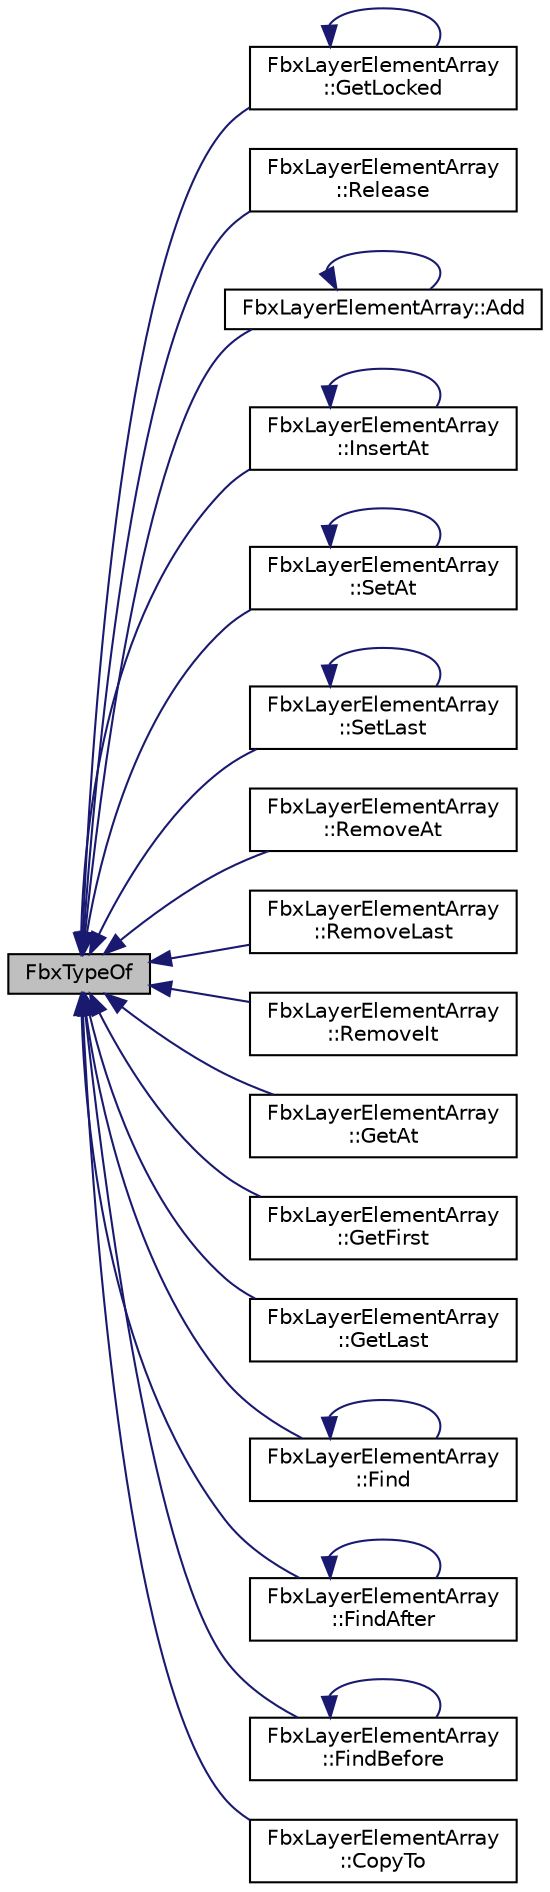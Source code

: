 digraph "FbxTypeOf"
{
  edge [fontname="Helvetica",fontsize="10",labelfontname="Helvetica",labelfontsize="10"];
  node [fontname="Helvetica",fontsize="10",shape=record];
  rankdir="LR";
  Node13 [label="FbxTypeOf",height=0.2,width=0.4,color="black", fillcolor="grey75", style="filled", fontcolor="black"];
  Node13 -> Node14 [dir="back",color="midnightblue",fontsize="10",style="solid",fontname="Helvetica"];
  Node14 [label="FbxLayerElementArray\l::GetLocked",height=0.2,width=0.4,color="black", fillcolor="white", style="filled",URL="$class_fbx_layer_element_array.html#a30fa9915279366bc14c76fd656b42d61"];
  Node14 -> Node14 [dir="back",color="midnightblue",fontsize="10",style="solid",fontname="Helvetica"];
  Node13 -> Node15 [dir="back",color="midnightblue",fontsize="10",style="solid",fontname="Helvetica"];
  Node15 [label="FbxLayerElementArray\l::Release",height=0.2,width=0.4,color="black", fillcolor="white", style="filled",URL="$class_fbx_layer_element_array.html#a1d83bb3361cec99c394596a6bee95bb2"];
  Node13 -> Node16 [dir="back",color="midnightblue",fontsize="10",style="solid",fontname="Helvetica"];
  Node16 [label="FbxLayerElementArray::Add",height=0.2,width=0.4,color="black", fillcolor="white", style="filled",URL="$class_fbx_layer_element_array.html#aa7749da74c326ba0961f0a29a7ef2258"];
  Node16 -> Node16 [dir="back",color="midnightblue",fontsize="10",style="solid",fontname="Helvetica"];
  Node13 -> Node17 [dir="back",color="midnightblue",fontsize="10",style="solid",fontname="Helvetica"];
  Node17 [label="FbxLayerElementArray\l::InsertAt",height=0.2,width=0.4,color="black", fillcolor="white", style="filled",URL="$class_fbx_layer_element_array.html#accb9ce84c47d2a2f1a8c5e9967ef1f23"];
  Node17 -> Node17 [dir="back",color="midnightblue",fontsize="10",style="solid",fontname="Helvetica"];
  Node13 -> Node18 [dir="back",color="midnightblue",fontsize="10",style="solid",fontname="Helvetica"];
  Node18 [label="FbxLayerElementArray\l::SetAt",height=0.2,width=0.4,color="black", fillcolor="white", style="filled",URL="$class_fbx_layer_element_array.html#a9fae68bbccd7e41b8047c62d18fa8cce"];
  Node18 -> Node18 [dir="back",color="midnightblue",fontsize="10",style="solid",fontname="Helvetica"];
  Node13 -> Node19 [dir="back",color="midnightblue",fontsize="10",style="solid",fontname="Helvetica"];
  Node19 [label="FbxLayerElementArray\l::SetLast",height=0.2,width=0.4,color="black", fillcolor="white", style="filled",URL="$class_fbx_layer_element_array.html#aebc103a4f95690e6aef3961b6198df3d"];
  Node19 -> Node19 [dir="back",color="midnightblue",fontsize="10",style="solid",fontname="Helvetica"];
  Node13 -> Node20 [dir="back",color="midnightblue",fontsize="10",style="solid",fontname="Helvetica"];
  Node20 [label="FbxLayerElementArray\l::RemoveAt",height=0.2,width=0.4,color="black", fillcolor="white", style="filled",URL="$class_fbx_layer_element_array.html#a52b3592f2af5c98cf5eaa7e78b6a9c9b"];
  Node13 -> Node21 [dir="back",color="midnightblue",fontsize="10",style="solid",fontname="Helvetica"];
  Node21 [label="FbxLayerElementArray\l::RemoveLast",height=0.2,width=0.4,color="black", fillcolor="white", style="filled",URL="$class_fbx_layer_element_array.html#a33eabc8ad1f5a95f5238a81293728717"];
  Node13 -> Node22 [dir="back",color="midnightblue",fontsize="10",style="solid",fontname="Helvetica"];
  Node22 [label="FbxLayerElementArray\l::RemoveIt",height=0.2,width=0.4,color="black", fillcolor="white", style="filled",URL="$class_fbx_layer_element_array.html#aca2bacda1beff3b7da61ed290a53cb19"];
  Node13 -> Node23 [dir="back",color="midnightblue",fontsize="10",style="solid",fontname="Helvetica"];
  Node23 [label="FbxLayerElementArray\l::GetAt",height=0.2,width=0.4,color="black", fillcolor="white", style="filled",URL="$class_fbx_layer_element_array.html#abd796ea09c20089318a818cb73d2df05"];
  Node13 -> Node24 [dir="back",color="midnightblue",fontsize="10",style="solid",fontname="Helvetica"];
  Node24 [label="FbxLayerElementArray\l::GetFirst",height=0.2,width=0.4,color="black", fillcolor="white", style="filled",URL="$class_fbx_layer_element_array.html#ae6f77a98d976ed7afbb8c455f0d26437"];
  Node13 -> Node25 [dir="back",color="midnightblue",fontsize="10",style="solid",fontname="Helvetica"];
  Node25 [label="FbxLayerElementArray\l::GetLast",height=0.2,width=0.4,color="black", fillcolor="white", style="filled",URL="$class_fbx_layer_element_array.html#a151426ccb1c4c28550c637716fdb7b64"];
  Node13 -> Node26 [dir="back",color="midnightblue",fontsize="10",style="solid",fontname="Helvetica"];
  Node26 [label="FbxLayerElementArray\l::Find",height=0.2,width=0.4,color="black", fillcolor="white", style="filled",URL="$class_fbx_layer_element_array.html#a8dcc42ae3b8a351a1d5204a416fe72de"];
  Node26 -> Node26 [dir="back",color="midnightblue",fontsize="10",style="solid",fontname="Helvetica"];
  Node13 -> Node27 [dir="back",color="midnightblue",fontsize="10",style="solid",fontname="Helvetica"];
  Node27 [label="FbxLayerElementArray\l::FindAfter",height=0.2,width=0.4,color="black", fillcolor="white", style="filled",URL="$class_fbx_layer_element_array.html#a6f33a669f8e1d538ff753db1b9378dcc"];
  Node27 -> Node27 [dir="back",color="midnightblue",fontsize="10",style="solid",fontname="Helvetica"];
  Node13 -> Node28 [dir="back",color="midnightblue",fontsize="10",style="solid",fontname="Helvetica"];
  Node28 [label="FbxLayerElementArray\l::FindBefore",height=0.2,width=0.4,color="black", fillcolor="white", style="filled",URL="$class_fbx_layer_element_array.html#a4fa63bc33b1de09a7d1b8be32b84b06c"];
  Node28 -> Node28 [dir="back",color="midnightblue",fontsize="10",style="solid",fontname="Helvetica"];
  Node13 -> Node29 [dir="back",color="midnightblue",fontsize="10",style="solid",fontname="Helvetica"];
  Node29 [label="FbxLayerElementArray\l::CopyTo",height=0.2,width=0.4,color="black", fillcolor="white", style="filled",URL="$class_fbx_layer_element_array.html#a64ddf869251ef992f995a5bb9c16efcc"];
}
